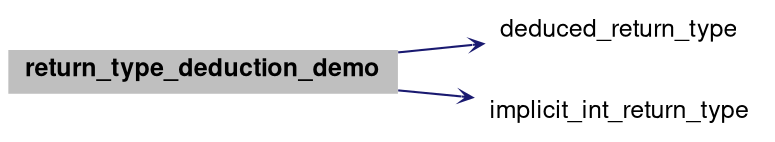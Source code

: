 digraph "return_type_deduction_demo"
{
 // LATEX_PDF_SIZE
  bgcolor="transparent";
  edge [fontname="Helvetica,Arial,sans-serif",fontsize=15,labelfontsize=15 arrowhead=open arrowtail=open arrowsize=0.5];
  node [fontname="Helvetica,Arial,sans-serif",fontsize=15,fontsize=12 shape=plaintext];
  rankdir="LR";
  Node1 [label=<<b>return_type_deduction_demo</b>>,height=0.2,width=0.4,color="black", fillcolor="grey75", style="filled", fontcolor="black",tooltip=" "];
  Node1 -> Node2 [color="midnightblue",style="solid"];
  Node2 [label="deduced_return_type",height=0.2,width=0.4,color="black",URL="$group__ded14.html#ga128fc82d5af06d52f686f2a3321db66f",tooltip=" "];
  Node1 -> Node3 [color="midnightblue",style="solid"];
  Node3 [label="implicit_int_return_type",height=0.2,width=0.4,color="black",URL="$group__ded14.html#ga67b4fbaf10174d06711192e9a44942ba",tooltip=" "];
}
